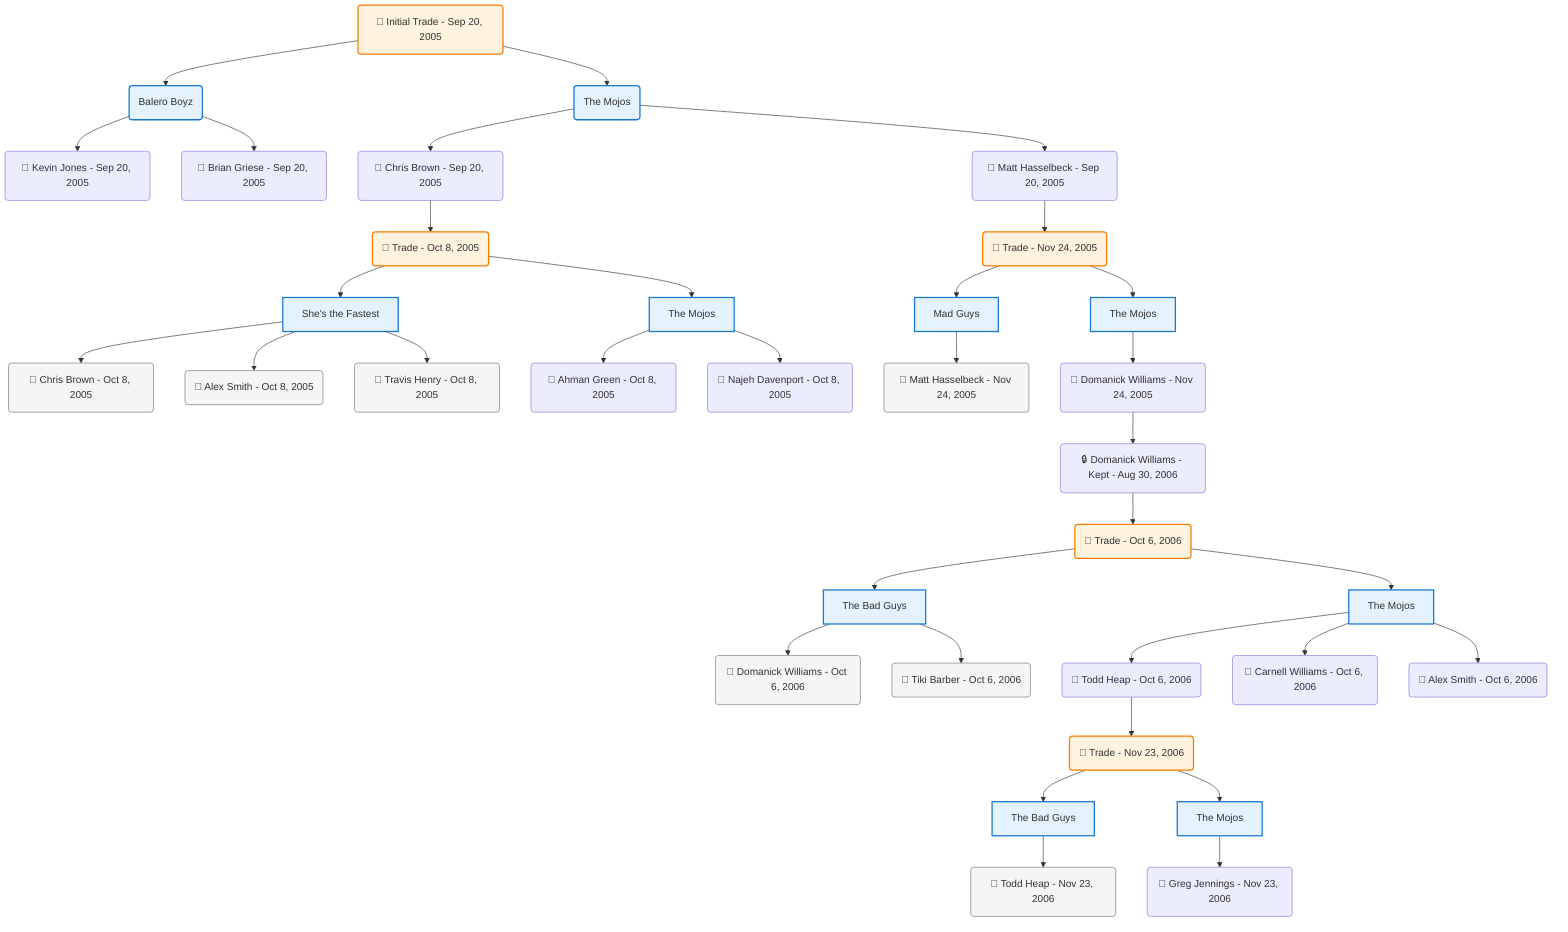 flowchart TD

    TRADE_MAIN("🔄 Initial Trade - Sep 20, 2005")
    TEAM_1("Balero Boyz")
    TEAM_2("The Mojos")
    NODE_4fc32794-f983-4e4d-8036-51519f01f5fc("🔄 Kevin Jones - Sep 20, 2005")
    NODE_8d0fcfe8-c75d-496a-93c7-6acb1499e6ef("🔄 Brian Griese - Sep 20, 2005")
    NODE_6299e7f6-3d7b-402b-9666-731e9cfe1ab8("🔄 Chris Brown - Sep 20, 2005")
    TRADE_ea3ce1e3-1a8d-483a-b2b4-fdb86202ab19_3("🔄 Trade - Oct 8, 2005")
    TEAM_4449259f-64af-44fd-9235-1facc0926234_4["She's the Fastest"]
    NODE_a984137f-4a5a-4a83-9815-054c0f2aaaac("🔄 Chris Brown - Oct 8, 2005")
    NODE_afabe833-f607-425f-a62c-2b3aca15d977("🔄 Alex Smith - Oct 8, 2005")
    NODE_a2dcf430-d316-4b37-b35d-cf3ed0dca282("🔄 Travis Henry - Oct 8, 2005")
    TEAM_bbe2d0ad-54cf-4c22-be82-b2a5f262a157_5["The Mojos"]
    NODE_5b2543a1-e7eb-408a-aa25-e48f4df3097f("🔄 Ahman Green - Oct 8, 2005")
    NODE_f1432809-2834-46aa-a414-f2f0be38821d("🔄 Najeh Davenport - Oct 8, 2005")
    NODE_9182fe1b-511d-408e-ac78-f8171c00a68b("🔄 Matt Hasselbeck - Sep 20, 2005")
    TRADE_b3c66865-3d9d-41b4-bc66-56caaf72e8f3_6("🔄 Trade - Nov 24, 2005")
    TEAM_f5908944-6efd-40eb-af54-6c53004e0e2f_7["Mad Guys"]
    NODE_9e084c5c-2314-4bb4-9e41-33343f20a9d9("🔄 Matt Hasselbeck - Nov 24, 2005")
    TEAM_bbe2d0ad-54cf-4c22-be82-b2a5f262a157_8["The Mojos"]
    NODE_b801c8b6-68b5-43e1-b684-d322abd4f0df("🔄 Domanick Williams - Nov 24, 2005")
    NODE_4d8ba96f-4d06-47e5-a943-dc683692b644("🔒 Domanick Williams - Kept - Aug 30, 2006")
    TRADE_0dbfafdb-2985-4837-abb6-429b8ad3f91c_9("🔄 Trade - Oct 6, 2006")
    TEAM_b2220d1a-ff75-4622-9757-09978901110f_10["The Bad Guys"]
    NODE_1ca513a3-4529-474d-bb11-75329be4fb57("🔄 Domanick Williams - Oct 6, 2006")
    NODE_16596f91-3ff7-4052-9a5d-c2706e97e8d2("🔄 Tiki Barber - Oct 6, 2006")
    TEAM_bbe2d0ad-54cf-4c22-be82-b2a5f262a157_11["The Mojos"]
    NODE_33f474a2-05ff-42fa-9c12-a8e4886a1beb("🔄 Todd Heap - Oct 6, 2006")
    TRADE_b1259762-0dc2-4aee-875c-ec8fc2f157d6_12("🔄 Trade - Nov 23, 2006")
    TEAM_b2220d1a-ff75-4622-9757-09978901110f_13["The Bad Guys"]
    NODE_bfd07014-2cd3-4af7-a9c3-dbb78d75c36a("🔄 Todd Heap - Nov 23, 2006")
    TEAM_bbe2d0ad-54cf-4c22-be82-b2a5f262a157_14["The Mojos"]
    NODE_93f6e619-6b9a-4a3d-8c53-dd7dccabd943("🔄 Greg Jennings - Nov 23, 2006")
    NODE_2fb38eab-3f9b-4adf-9ca6-ad8d6f4a428f("🔄 Carnell Williams - Oct 6, 2006")
    NODE_684c2bfd-9996-4e0c-b7c8-fb86669287aa("🔄 Alex Smith - Oct 6, 2006")

    TRADE_MAIN --> TEAM_1
    TRADE_MAIN --> TEAM_2
    TEAM_1 --> NODE_4fc32794-f983-4e4d-8036-51519f01f5fc
    TEAM_1 --> NODE_8d0fcfe8-c75d-496a-93c7-6acb1499e6ef
    TEAM_2 --> NODE_6299e7f6-3d7b-402b-9666-731e9cfe1ab8
    NODE_6299e7f6-3d7b-402b-9666-731e9cfe1ab8 --> TRADE_ea3ce1e3-1a8d-483a-b2b4-fdb86202ab19_3
    TRADE_ea3ce1e3-1a8d-483a-b2b4-fdb86202ab19_3 --> TEAM_4449259f-64af-44fd-9235-1facc0926234_4
    TEAM_4449259f-64af-44fd-9235-1facc0926234_4 --> NODE_a984137f-4a5a-4a83-9815-054c0f2aaaac
    TEAM_4449259f-64af-44fd-9235-1facc0926234_4 --> NODE_afabe833-f607-425f-a62c-2b3aca15d977
    TEAM_4449259f-64af-44fd-9235-1facc0926234_4 --> NODE_a2dcf430-d316-4b37-b35d-cf3ed0dca282
    TRADE_ea3ce1e3-1a8d-483a-b2b4-fdb86202ab19_3 --> TEAM_bbe2d0ad-54cf-4c22-be82-b2a5f262a157_5
    TEAM_bbe2d0ad-54cf-4c22-be82-b2a5f262a157_5 --> NODE_5b2543a1-e7eb-408a-aa25-e48f4df3097f
    TEAM_bbe2d0ad-54cf-4c22-be82-b2a5f262a157_5 --> NODE_f1432809-2834-46aa-a414-f2f0be38821d
    TEAM_2 --> NODE_9182fe1b-511d-408e-ac78-f8171c00a68b
    NODE_9182fe1b-511d-408e-ac78-f8171c00a68b --> TRADE_b3c66865-3d9d-41b4-bc66-56caaf72e8f3_6
    TRADE_b3c66865-3d9d-41b4-bc66-56caaf72e8f3_6 --> TEAM_f5908944-6efd-40eb-af54-6c53004e0e2f_7
    TEAM_f5908944-6efd-40eb-af54-6c53004e0e2f_7 --> NODE_9e084c5c-2314-4bb4-9e41-33343f20a9d9
    TRADE_b3c66865-3d9d-41b4-bc66-56caaf72e8f3_6 --> TEAM_bbe2d0ad-54cf-4c22-be82-b2a5f262a157_8
    TEAM_bbe2d0ad-54cf-4c22-be82-b2a5f262a157_8 --> NODE_b801c8b6-68b5-43e1-b684-d322abd4f0df
    NODE_b801c8b6-68b5-43e1-b684-d322abd4f0df --> NODE_4d8ba96f-4d06-47e5-a943-dc683692b644
    NODE_4d8ba96f-4d06-47e5-a943-dc683692b644 --> TRADE_0dbfafdb-2985-4837-abb6-429b8ad3f91c_9
    TRADE_0dbfafdb-2985-4837-abb6-429b8ad3f91c_9 --> TEAM_b2220d1a-ff75-4622-9757-09978901110f_10
    TEAM_b2220d1a-ff75-4622-9757-09978901110f_10 --> NODE_1ca513a3-4529-474d-bb11-75329be4fb57
    TEAM_b2220d1a-ff75-4622-9757-09978901110f_10 --> NODE_16596f91-3ff7-4052-9a5d-c2706e97e8d2
    TRADE_0dbfafdb-2985-4837-abb6-429b8ad3f91c_9 --> TEAM_bbe2d0ad-54cf-4c22-be82-b2a5f262a157_11
    TEAM_bbe2d0ad-54cf-4c22-be82-b2a5f262a157_11 --> NODE_33f474a2-05ff-42fa-9c12-a8e4886a1beb
    NODE_33f474a2-05ff-42fa-9c12-a8e4886a1beb --> TRADE_b1259762-0dc2-4aee-875c-ec8fc2f157d6_12
    TRADE_b1259762-0dc2-4aee-875c-ec8fc2f157d6_12 --> TEAM_b2220d1a-ff75-4622-9757-09978901110f_13
    TEAM_b2220d1a-ff75-4622-9757-09978901110f_13 --> NODE_bfd07014-2cd3-4af7-a9c3-dbb78d75c36a
    TRADE_b1259762-0dc2-4aee-875c-ec8fc2f157d6_12 --> TEAM_bbe2d0ad-54cf-4c22-be82-b2a5f262a157_14
    TEAM_bbe2d0ad-54cf-4c22-be82-b2a5f262a157_14 --> NODE_93f6e619-6b9a-4a3d-8c53-dd7dccabd943
    TEAM_bbe2d0ad-54cf-4c22-be82-b2a5f262a157_11 --> NODE_2fb38eab-3f9b-4adf-9ca6-ad8d6f4a428f
    TEAM_bbe2d0ad-54cf-4c22-be82-b2a5f262a157_11 --> NODE_684c2bfd-9996-4e0c-b7c8-fb86669287aa

    %% Node styling
    classDef teamNode fill:#e3f2fd,stroke:#1976d2,stroke-width:2px
    classDef tradeNode fill:#fff3e0,stroke:#f57c00,stroke-width:2px
    classDef playerNode fill:#f3e5f5,stroke:#7b1fa2,stroke-width:1px
    classDef nonRootPlayerNode fill:#f5f5f5,stroke:#757575,stroke-width:1px
    classDef endNode fill:#ffebee,stroke:#c62828,stroke-width:2px
    classDef waiverNode fill:#e8f5e8,stroke:#388e3c,stroke-width:2px
    classDef championshipNode fill:#fff9c4,stroke:#f57f17,stroke-width:3px

    class TEAM_1,TEAM_2,TEAM_4449259f-64af-44fd-9235-1facc0926234_4,TEAM_bbe2d0ad-54cf-4c22-be82-b2a5f262a157_5,TEAM_f5908944-6efd-40eb-af54-6c53004e0e2f_7,TEAM_bbe2d0ad-54cf-4c22-be82-b2a5f262a157_8,TEAM_b2220d1a-ff75-4622-9757-09978901110f_10,TEAM_bbe2d0ad-54cf-4c22-be82-b2a5f262a157_11,TEAM_b2220d1a-ff75-4622-9757-09978901110f_13,TEAM_bbe2d0ad-54cf-4c22-be82-b2a5f262a157_14 teamNode
    class NODE_a984137f-4a5a-4a83-9815-054c0f2aaaac,NODE_afabe833-f607-425f-a62c-2b3aca15d977,NODE_a2dcf430-d316-4b37-b35d-cf3ed0dca282,NODE_9e084c5c-2314-4bb4-9e41-33343f20a9d9,NODE_1ca513a3-4529-474d-bb11-75329be4fb57,NODE_16596f91-3ff7-4052-9a5d-c2706e97e8d2,NODE_bfd07014-2cd3-4af7-a9c3-dbb78d75c36a nonRootPlayerNode
    class TRADE_MAIN,TRADE_ea3ce1e3-1a8d-483a-b2b4-fdb86202ab19_3,TRADE_b3c66865-3d9d-41b4-bc66-56caaf72e8f3_6,TRADE_0dbfafdb-2985-4837-abb6-429b8ad3f91c_9,TRADE_b1259762-0dc2-4aee-875c-ec8fc2f157d6_12 tradeNode